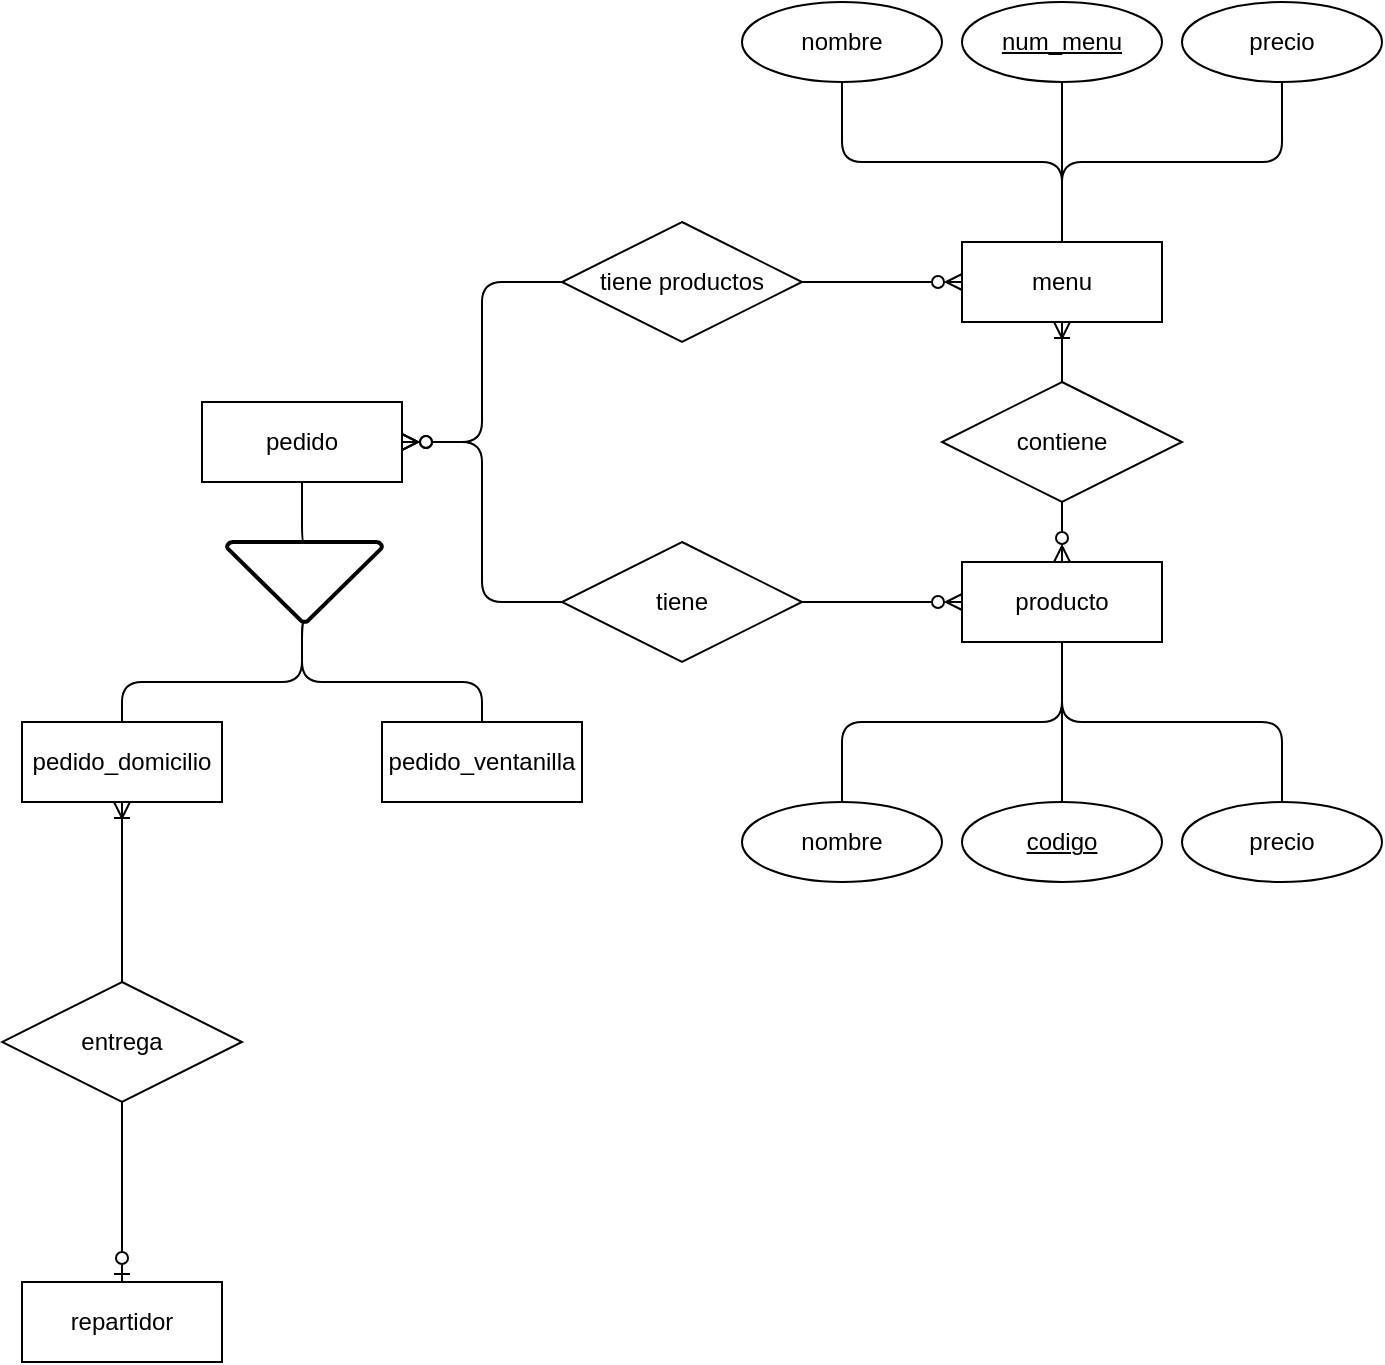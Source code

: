 <mxfile version="24.6.2" type="github">
  <diagram name="Page-1" id="su0L-lBIVS1BTHvO3N_U">
    <mxGraphModel dx="1434" dy="789" grid="1" gridSize="10" guides="1" tooltips="1" connect="1" arrows="1" fold="1" page="1" pageScale="1" pageWidth="850" pageHeight="1100" math="0" shadow="0">
      <root>
        <mxCell id="0" />
        <mxCell id="1" parent="0" />
        <mxCell id="lh-AbtoOZ_A-a8hcaLjm-23" style="edgeStyle=orthogonalEdgeStyle;rounded=1;orthogonalLoop=1;jettySize=auto;html=1;exitX=0.5;exitY=1;exitDx=0;exitDy=0;entryX=0.5;entryY=0;entryDx=0;entryDy=0;endArrow=none;endFill=0;curved=0;startArrow=ERoneToMany;startFill=0;" edge="1" parent="1" source="lh-AbtoOZ_A-a8hcaLjm-1" target="lh-AbtoOZ_A-a8hcaLjm-22">
          <mxGeometry relative="1" as="geometry" />
        </mxCell>
        <mxCell id="lh-AbtoOZ_A-a8hcaLjm-28" style="edgeStyle=orthogonalEdgeStyle;rounded=1;orthogonalLoop=1;jettySize=auto;html=1;exitX=0.5;exitY=0;exitDx=0;exitDy=0;entryX=0.5;entryY=1;entryDx=0;entryDy=0;endArrow=none;endFill=0;curved=0;" edge="1" parent="1" source="lh-AbtoOZ_A-a8hcaLjm-1" target="lh-AbtoOZ_A-a8hcaLjm-27">
          <mxGeometry relative="1" as="geometry" />
        </mxCell>
        <mxCell id="lh-AbtoOZ_A-a8hcaLjm-29" style="edgeStyle=orthogonalEdgeStyle;rounded=1;orthogonalLoop=1;jettySize=auto;html=1;exitX=0.5;exitY=0;exitDx=0;exitDy=0;entryX=0.5;entryY=1;entryDx=0;entryDy=0;curved=0;endArrow=none;endFill=0;" edge="1" parent="1" source="lh-AbtoOZ_A-a8hcaLjm-1" target="lh-AbtoOZ_A-a8hcaLjm-25">
          <mxGeometry relative="1" as="geometry" />
        </mxCell>
        <mxCell id="lh-AbtoOZ_A-a8hcaLjm-30" style="edgeStyle=orthogonalEdgeStyle;rounded=1;orthogonalLoop=1;jettySize=auto;html=1;exitX=0.5;exitY=0;exitDx=0;exitDy=0;entryX=0.5;entryY=1;entryDx=0;entryDy=0;curved=0;endArrow=none;endFill=0;" edge="1" parent="1" source="lh-AbtoOZ_A-a8hcaLjm-1" target="lh-AbtoOZ_A-a8hcaLjm-26">
          <mxGeometry relative="1" as="geometry" />
        </mxCell>
        <mxCell id="lh-AbtoOZ_A-a8hcaLjm-1" value="menu" style="whiteSpace=wrap;html=1;align=center;" vertex="1" parent="1">
          <mxGeometry x="580" y="120" width="100" height="40" as="geometry" />
        </mxCell>
        <mxCell id="lh-AbtoOZ_A-a8hcaLjm-34" style="edgeStyle=orthogonalEdgeStyle;rounded=1;orthogonalLoop=1;jettySize=auto;html=1;exitX=0.5;exitY=1;exitDx=0;exitDy=0;entryX=0.5;entryY=0;entryDx=0;entryDy=0;endArrow=none;endFill=0;curved=0;" edge="1" parent="1" source="lh-AbtoOZ_A-a8hcaLjm-2" target="lh-AbtoOZ_A-a8hcaLjm-32">
          <mxGeometry relative="1" as="geometry" />
        </mxCell>
        <mxCell id="lh-AbtoOZ_A-a8hcaLjm-35" style="edgeStyle=orthogonalEdgeStyle;rounded=1;orthogonalLoop=1;jettySize=auto;html=1;exitX=0.5;exitY=1;exitDx=0;exitDy=0;entryX=0.5;entryY=0;entryDx=0;entryDy=0;endArrow=none;endFill=0;curved=0;" edge="1" parent="1" source="lh-AbtoOZ_A-a8hcaLjm-2" target="lh-AbtoOZ_A-a8hcaLjm-31">
          <mxGeometry relative="1" as="geometry" />
        </mxCell>
        <mxCell id="lh-AbtoOZ_A-a8hcaLjm-36" style="edgeStyle=orthogonalEdgeStyle;rounded=1;orthogonalLoop=1;jettySize=auto;html=1;exitX=0.5;exitY=1;exitDx=0;exitDy=0;entryX=0.5;entryY=0;entryDx=0;entryDy=0;curved=0;endArrow=none;endFill=0;" edge="1" parent="1" source="lh-AbtoOZ_A-a8hcaLjm-2" target="lh-AbtoOZ_A-a8hcaLjm-33">
          <mxGeometry relative="1" as="geometry" />
        </mxCell>
        <mxCell id="lh-AbtoOZ_A-a8hcaLjm-2" value="producto" style="whiteSpace=wrap;html=1;align=center;" vertex="1" parent="1">
          <mxGeometry x="580" y="280" width="100" height="40" as="geometry" />
        </mxCell>
        <mxCell id="lh-AbtoOZ_A-a8hcaLjm-3" value="repartidor" style="whiteSpace=wrap;html=1;align=center;" vertex="1" parent="1">
          <mxGeometry x="110" y="640" width="100" height="40" as="geometry" />
        </mxCell>
        <mxCell id="lh-AbtoOZ_A-a8hcaLjm-4" value="pedido_ventanilla" style="whiteSpace=wrap;html=1;align=center;" vertex="1" parent="1">
          <mxGeometry x="290" y="360" width="100" height="40" as="geometry" />
        </mxCell>
        <mxCell id="lh-AbtoOZ_A-a8hcaLjm-13" style="edgeStyle=orthogonalEdgeStyle;rounded=1;orthogonalLoop=1;jettySize=auto;html=1;exitX=0.5;exitY=1;exitDx=0;exitDy=0;entryX=0.5;entryY=0;entryDx=0;entryDy=0;endArrow=none;endFill=0;curved=0;startArrow=ERoneToMany;startFill=0;" edge="1" parent="1" source="lh-AbtoOZ_A-a8hcaLjm-5" target="lh-AbtoOZ_A-a8hcaLjm-8">
          <mxGeometry relative="1" as="geometry" />
        </mxCell>
        <mxCell id="lh-AbtoOZ_A-a8hcaLjm-5" value="pedido_domicilio" style="whiteSpace=wrap;html=1;align=center;" vertex="1" parent="1">
          <mxGeometry x="110" y="360" width="100" height="40" as="geometry" />
        </mxCell>
        <mxCell id="lh-AbtoOZ_A-a8hcaLjm-11" style="edgeStyle=orthogonalEdgeStyle;rounded=1;orthogonalLoop=1;jettySize=auto;html=1;exitX=1;exitY=0.5;exitDx=0;exitDy=0;entryX=0;entryY=0.5;entryDx=0;entryDy=0;endArrow=none;endFill=0;curved=0;startArrow=ERzeroToMany;startFill=0;" edge="1" parent="1" source="lh-AbtoOZ_A-a8hcaLjm-6" target="lh-AbtoOZ_A-a8hcaLjm-9">
          <mxGeometry relative="1" as="geometry" />
        </mxCell>
        <mxCell id="lh-AbtoOZ_A-a8hcaLjm-12" style="edgeStyle=orthogonalEdgeStyle;rounded=1;orthogonalLoop=1;jettySize=auto;html=1;exitX=1;exitY=0.5;exitDx=0;exitDy=0;entryX=0;entryY=0.5;entryDx=0;entryDy=0;endArrow=none;endFill=0;curved=0;startArrow=ERzeroToMany;startFill=0;" edge="1" parent="1" source="lh-AbtoOZ_A-a8hcaLjm-6" target="lh-AbtoOZ_A-a8hcaLjm-10">
          <mxGeometry relative="1" as="geometry" />
        </mxCell>
        <mxCell id="lh-AbtoOZ_A-a8hcaLjm-6" value="pedido" style="whiteSpace=wrap;html=1;align=center;" vertex="1" parent="1">
          <mxGeometry x="200" y="200" width="100" height="40" as="geometry" />
        </mxCell>
        <mxCell id="lh-AbtoOZ_A-a8hcaLjm-14" style="edgeStyle=orthogonalEdgeStyle;rounded=1;orthogonalLoop=1;jettySize=auto;html=1;exitX=0.5;exitY=1;exitDx=0;exitDy=0;entryX=0.5;entryY=0;entryDx=0;entryDy=0;endArrow=ERzeroToOne;endFill=0;curved=0;" edge="1" parent="1" source="lh-AbtoOZ_A-a8hcaLjm-8" target="lh-AbtoOZ_A-a8hcaLjm-3">
          <mxGeometry relative="1" as="geometry" />
        </mxCell>
        <mxCell id="lh-AbtoOZ_A-a8hcaLjm-8" value="entrega" style="shape=rhombus;perimeter=rhombusPerimeter;whiteSpace=wrap;html=1;align=center;" vertex="1" parent="1">
          <mxGeometry x="100" y="490" width="120" height="60" as="geometry" />
        </mxCell>
        <mxCell id="lh-AbtoOZ_A-a8hcaLjm-21" style="edgeStyle=orthogonalEdgeStyle;rounded=1;orthogonalLoop=1;jettySize=auto;html=1;exitX=1;exitY=0.5;exitDx=0;exitDy=0;entryX=0;entryY=0.5;entryDx=0;entryDy=0;endArrow=ERzeroToMany;endFill=0;curved=0;" edge="1" parent="1" source="lh-AbtoOZ_A-a8hcaLjm-9" target="lh-AbtoOZ_A-a8hcaLjm-2">
          <mxGeometry relative="1" as="geometry" />
        </mxCell>
        <mxCell id="lh-AbtoOZ_A-a8hcaLjm-9" value="tiene" style="shape=rhombus;perimeter=rhombusPerimeter;whiteSpace=wrap;html=1;align=center;" vertex="1" parent="1">
          <mxGeometry x="380" y="270" width="120" height="60" as="geometry" />
        </mxCell>
        <mxCell id="lh-AbtoOZ_A-a8hcaLjm-20" style="edgeStyle=orthogonalEdgeStyle;rounded=1;orthogonalLoop=1;jettySize=auto;html=1;exitX=1;exitY=0.5;exitDx=0;exitDy=0;entryX=0;entryY=0.5;entryDx=0;entryDy=0;endArrow=ERzeroToMany;endFill=0;curved=0;" edge="1" parent="1" source="lh-AbtoOZ_A-a8hcaLjm-10" target="lh-AbtoOZ_A-a8hcaLjm-1">
          <mxGeometry relative="1" as="geometry" />
        </mxCell>
        <mxCell id="lh-AbtoOZ_A-a8hcaLjm-10" value="tiene productos" style="shape=rhombus;perimeter=rhombusPerimeter;whiteSpace=wrap;html=1;align=center;" vertex="1" parent="1">
          <mxGeometry x="380" y="110" width="120" height="60" as="geometry" />
        </mxCell>
        <mxCell id="lh-AbtoOZ_A-a8hcaLjm-17" style="edgeStyle=orthogonalEdgeStyle;rounded=1;orthogonalLoop=1;jettySize=auto;html=1;exitX=0.5;exitY=1;exitDx=0;exitDy=0;exitPerimeter=0;entryX=0.5;entryY=0;entryDx=0;entryDy=0;endArrow=none;endFill=0;curved=0;" edge="1" parent="1" source="lh-AbtoOZ_A-a8hcaLjm-15" target="lh-AbtoOZ_A-a8hcaLjm-5">
          <mxGeometry relative="1" as="geometry">
            <Array as="points">
              <mxPoint x="250" y="340" />
              <mxPoint x="160" y="340" />
            </Array>
          </mxGeometry>
        </mxCell>
        <mxCell id="lh-AbtoOZ_A-a8hcaLjm-18" style="edgeStyle=orthogonalEdgeStyle;rounded=1;orthogonalLoop=1;jettySize=auto;html=1;exitX=0.5;exitY=1;exitDx=0;exitDy=0;exitPerimeter=0;entryX=0.5;entryY=0;entryDx=0;entryDy=0;endArrow=none;endFill=0;curved=0;" edge="1" parent="1" source="lh-AbtoOZ_A-a8hcaLjm-15" target="lh-AbtoOZ_A-a8hcaLjm-4">
          <mxGeometry relative="1" as="geometry">
            <Array as="points">
              <mxPoint x="250" y="340" />
              <mxPoint x="340" y="340" />
            </Array>
          </mxGeometry>
        </mxCell>
        <mxCell id="lh-AbtoOZ_A-a8hcaLjm-19" style="edgeStyle=orthogonalEdgeStyle;rounded=1;orthogonalLoop=1;jettySize=auto;html=1;exitX=0.5;exitY=0;exitDx=0;exitDy=0;exitPerimeter=0;entryX=0.5;entryY=1;entryDx=0;entryDy=0;endArrow=none;endFill=0;curved=0;" edge="1" parent="1" source="lh-AbtoOZ_A-a8hcaLjm-15" target="lh-AbtoOZ_A-a8hcaLjm-6">
          <mxGeometry relative="1" as="geometry" />
        </mxCell>
        <mxCell id="lh-AbtoOZ_A-a8hcaLjm-15" value="" style="strokeWidth=2;html=1;shape=mxgraph.flowchart.merge_or_storage;whiteSpace=wrap;" vertex="1" parent="1">
          <mxGeometry x="212.5" y="270" width="77.5" height="40" as="geometry" />
        </mxCell>
        <mxCell id="lh-AbtoOZ_A-a8hcaLjm-24" style="edgeStyle=orthogonalEdgeStyle;rounded=1;orthogonalLoop=1;jettySize=auto;html=1;exitX=0.5;exitY=1;exitDx=0;exitDy=0;entryX=0.5;entryY=0;entryDx=0;entryDy=0;endArrow=ERzeroToMany;endFill=0;curved=0;" edge="1" parent="1" source="lh-AbtoOZ_A-a8hcaLjm-22" target="lh-AbtoOZ_A-a8hcaLjm-2">
          <mxGeometry relative="1" as="geometry" />
        </mxCell>
        <mxCell id="lh-AbtoOZ_A-a8hcaLjm-22" value="contiene" style="shape=rhombus;perimeter=rhombusPerimeter;whiteSpace=wrap;html=1;align=center;" vertex="1" parent="1">
          <mxGeometry x="570" y="190" width="120" height="60" as="geometry" />
        </mxCell>
        <mxCell id="lh-AbtoOZ_A-a8hcaLjm-25" value="num_menu" style="ellipse;whiteSpace=wrap;html=1;align=center;fontStyle=4;" vertex="1" parent="1">
          <mxGeometry x="580" width="100" height="40" as="geometry" />
        </mxCell>
        <mxCell id="lh-AbtoOZ_A-a8hcaLjm-26" value="precio" style="ellipse;whiteSpace=wrap;html=1;align=center;" vertex="1" parent="1">
          <mxGeometry x="690" width="100" height="40" as="geometry" />
        </mxCell>
        <mxCell id="lh-AbtoOZ_A-a8hcaLjm-27" value="nombre" style="ellipse;whiteSpace=wrap;html=1;align=center;" vertex="1" parent="1">
          <mxGeometry x="470" width="100" height="40" as="geometry" />
        </mxCell>
        <mxCell id="lh-AbtoOZ_A-a8hcaLjm-31" value="codigo" style="ellipse;whiteSpace=wrap;html=1;align=center;fontStyle=4;" vertex="1" parent="1">
          <mxGeometry x="580" y="400" width="100" height="40" as="geometry" />
        </mxCell>
        <mxCell id="lh-AbtoOZ_A-a8hcaLjm-32" value="nombre" style="ellipse;whiteSpace=wrap;html=1;align=center;" vertex="1" parent="1">
          <mxGeometry x="470" y="400" width="100" height="40" as="geometry" />
        </mxCell>
        <mxCell id="lh-AbtoOZ_A-a8hcaLjm-33" value="precio" style="ellipse;whiteSpace=wrap;html=1;align=center;" vertex="1" parent="1">
          <mxGeometry x="690" y="400" width="100" height="40" as="geometry" />
        </mxCell>
      </root>
    </mxGraphModel>
  </diagram>
</mxfile>
